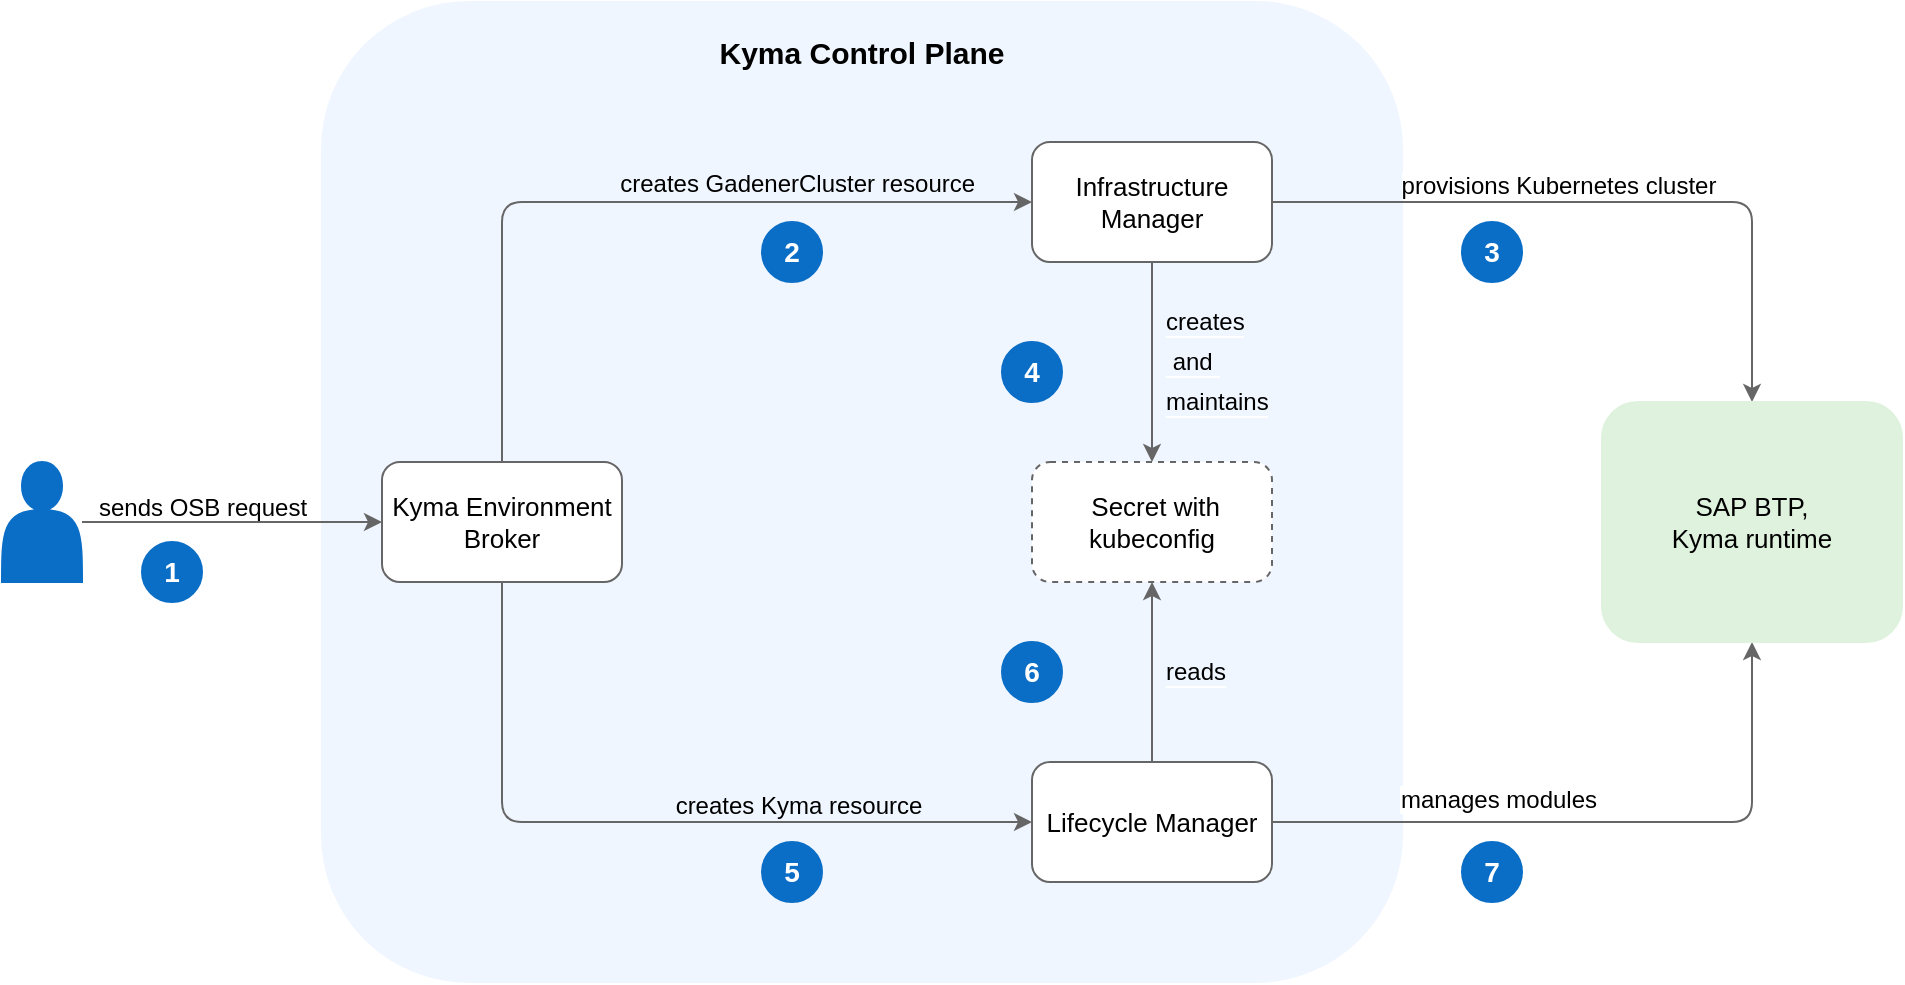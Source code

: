 <mxfile version="21.6.8" type="device">
  <diagram id="ZGsqVFqlMtBjAnkGU3Om" name="Page-1">
    <mxGraphModel dx="1890" dy="796" grid="1" gridSize="10" guides="1" tooltips="1" connect="1" arrows="1" fold="1" page="1" pageScale="1" pageWidth="827" pageHeight="1169" math="0" shadow="0">
      <root>
        <mxCell id="0" />
        <mxCell id="1" parent="0" />
        <mxCell id="S4Y8JMquZLXTr6qlEGW4-5" value="" style="rounded=1;whiteSpace=wrap;html=1;align=left;fillColor=#f0f6ff;strokeColor=#f0f6ff;verticalAlign=middle;labelPosition=right;verticalLabelPosition=middle;" parent="1" vertex="1">
          <mxGeometry x="20" y="60" width="540" height="490" as="geometry" />
        </mxCell>
        <mxCell id="S4Y8JMquZLXTr6qlEGW4-6" value="&lt;font style=&quot;font-size: 15px;&quot;&gt;&lt;b&gt;Kyma Control Plane&lt;/b&gt;&lt;/font&gt;" style="text;html=1;strokeColor=none;fillColor=none;align=center;verticalAlign=middle;whiteSpace=wrap;rounded=0;fontSize=19;labelPosition=center;verticalLabelPosition=middle;" parent="1" vertex="1">
          <mxGeometry x="200" y="70" width="180" height="30" as="geometry" />
        </mxCell>
        <mxCell id="-fF3yJ7clYEyhTMX5PpK-15" style="edgeStyle=orthogonalEdgeStyle;rounded=1;orthogonalLoop=1;jettySize=auto;html=1;entryX=0;entryY=0.5;entryDx=0;entryDy=0;strokeColor=#666666;" parent="1" source="-fF3yJ7clYEyhTMX5PpK-2" target="-fF3yJ7clYEyhTMX5PpK-4" edge="1">
          <mxGeometry relative="1" as="geometry">
            <Array as="points">
              <mxPoint x="110" y="160" />
            </Array>
          </mxGeometry>
        </mxCell>
        <mxCell id="-fF3yJ7clYEyhTMX5PpK-19" value="&lt;font style=&quot;font-size: 12px; background-color: rgb(240, 246, 255);&quot;&gt;creates GadenerCluster resource&amp;nbsp;&lt;/font&gt;" style="edgeLabel;html=1;align=center;verticalAlign=bottom;resizable=0;points=[];" parent="-fF3yJ7clYEyhTMX5PpK-15" vertex="1" connectable="0">
          <mxGeometry x="0.413" y="1" relative="1" as="geometry">
            <mxPoint as="offset" />
          </mxGeometry>
        </mxCell>
        <mxCell id="-fF3yJ7clYEyhTMX5PpK-17" style="edgeStyle=orthogonalEdgeStyle;rounded=1;orthogonalLoop=1;jettySize=auto;html=1;entryX=0;entryY=0.5;entryDx=0;entryDy=0;strokeColor=#666666;" parent="1" source="-fF3yJ7clYEyhTMX5PpK-2" target="-fF3yJ7clYEyhTMX5PpK-5" edge="1">
          <mxGeometry relative="1" as="geometry">
            <Array as="points">
              <mxPoint x="110" y="470" />
            </Array>
          </mxGeometry>
        </mxCell>
        <mxCell id="-fF3yJ7clYEyhTMX5PpK-23" value="&lt;font style=&quot;font-size: 12px; background-color: rgb(240, 246, 255);&quot;&gt;creates Kyma resource&lt;/font&gt;" style="edgeLabel;html=1;align=center;verticalAlign=bottom;resizable=0;points=[];" parent="-fF3yJ7clYEyhTMX5PpK-17" vertex="1" connectable="0">
          <mxGeometry x="0.392" relative="1" as="geometry">
            <mxPoint as="offset" />
          </mxGeometry>
        </mxCell>
        <mxCell id="-fF3yJ7clYEyhTMX5PpK-2" value="&lt;font style=&quot;font-size: 13px;&quot;&gt;Kyma Environment Broker&lt;/font&gt;" style="rounded=1;whiteSpace=wrap;html=1;strokeColor=#666666;" parent="1" vertex="1">
          <mxGeometry x="50" y="290" width="120" height="60" as="geometry" />
        </mxCell>
        <mxCell id="-fF3yJ7clYEyhTMX5PpK-25" style="edgeStyle=orthogonalEdgeStyle;rounded=1;orthogonalLoop=1;jettySize=auto;html=1;entryX=0.5;entryY=0;entryDx=0;entryDy=0;strokeColor=#666666;" parent="1" source="-fF3yJ7clYEyhTMX5PpK-4" target="-fF3yJ7clYEyhTMX5PpK-8" edge="1">
          <mxGeometry relative="1" as="geometry" />
        </mxCell>
        <mxCell id="-fF3yJ7clYEyhTMX5PpK-31" value="&lt;font style=&quot;font-size: 12px;&quot;&gt;provisions Kubernetes cluster&lt;/font&gt;" style="edgeLabel;html=1;align=center;verticalAlign=bottom;resizable=0;points=[];fontSize=12;" parent="-fF3yJ7clYEyhTMX5PpK-25" vertex="1" connectable="0">
          <mxGeometry x="-0.439" y="-1" relative="1" as="geometry">
            <mxPoint x="47" y="-1" as="offset" />
          </mxGeometry>
        </mxCell>
        <mxCell id="wdZQV3GHOSnMl5EQhxus-2" value="" style="edgeStyle=orthogonalEdgeStyle;rounded=1;orthogonalLoop=1;jettySize=auto;html=1;strokeColor=#666666;" parent="1" source="-fF3yJ7clYEyhTMX5PpK-4" target="wdZQV3GHOSnMl5EQhxus-1" edge="1">
          <mxGeometry relative="1" as="geometry" />
        </mxCell>
        <mxCell id="wdZQV3GHOSnMl5EQhxus-3" value="&lt;font style=&quot;font-size: 12px; background-color: rgb(240, 246, 255);&quot;&gt;&amp;nbsp;and&amp;nbsp;&lt;/font&gt;" style="edgeLabel;html=1;align=left;verticalAlign=middle;resizable=0;points=[];fontSize=12;labelPosition=right;verticalLabelPosition=middle;" parent="wdZQV3GHOSnMl5EQhxus-2" vertex="1" connectable="0">
          <mxGeometry x="-0.12" y="4" relative="1" as="geometry">
            <mxPoint x="1" y="6" as="offset" />
          </mxGeometry>
        </mxCell>
        <mxCell id="BS7GfnYDjtM-LsCtWvo2-1" value="&lt;font style=&quot;font-size: 12px; background-color: rgb(240, 246, 255);&quot;&gt;creates&lt;/font&gt;" style="edgeLabel;html=1;align=left;verticalAlign=middle;resizable=0;points=[];labelPosition=right;verticalLabelPosition=middle;" vertex="1" connectable="0" parent="wdZQV3GHOSnMl5EQhxus-2">
          <mxGeometry x="-0.18" y="1" relative="1" as="geometry">
            <mxPoint x="4" y="-11" as="offset" />
          </mxGeometry>
        </mxCell>
        <mxCell id="BS7GfnYDjtM-LsCtWvo2-2" value="&lt;font style=&quot;font-size: 12px; background-color: rgb(240, 246, 255);&quot;&gt;maintains&lt;/font&gt;" style="edgeLabel;html=1;align=left;verticalAlign=middle;resizable=0;points=[];labelPosition=right;verticalLabelPosition=middle;" vertex="1" connectable="0" parent="wdZQV3GHOSnMl5EQhxus-2">
          <mxGeometry x="0.3" relative="1" as="geometry">
            <mxPoint x="5" y="5" as="offset" />
          </mxGeometry>
        </mxCell>
        <mxCell id="-fF3yJ7clYEyhTMX5PpK-4" value="&lt;font style=&quot;font-size: 13px;&quot;&gt;Infrastructure Manager&lt;/font&gt;" style="rounded=1;whiteSpace=wrap;html=1;strokeColor=#666666;" parent="1" vertex="1">
          <mxGeometry x="375" y="130" width="120" height="60" as="geometry" />
        </mxCell>
        <mxCell id="-fF3yJ7clYEyhTMX5PpK-27" style="edgeStyle=orthogonalEdgeStyle;rounded=1;orthogonalLoop=1;jettySize=auto;html=1;entryX=0.5;entryY=1;entryDx=0;entryDy=0;strokeColor=#666666;" parent="1" source="-fF3yJ7clYEyhTMX5PpK-5" target="-fF3yJ7clYEyhTMX5PpK-8" edge="1">
          <mxGeometry relative="1" as="geometry" />
        </mxCell>
        <mxCell id="-fF3yJ7clYEyhTMX5PpK-33" value="&lt;font style=&quot;font-size: 12px;&quot;&gt;manages modules&lt;/font&gt;" style="edgeLabel;html=1;align=center;verticalAlign=bottom;resizable=0;points=[];fontSize=12;" parent="-fF3yJ7clYEyhTMX5PpK-27" vertex="1" connectable="0">
          <mxGeometry x="-0.445" y="3" relative="1" as="geometry">
            <mxPoint x="21" as="offset" />
          </mxGeometry>
        </mxCell>
        <mxCell id="wdZQV3GHOSnMl5EQhxus-5" value="" style="edgeStyle=orthogonalEdgeStyle;rounded=1;orthogonalLoop=1;jettySize=auto;html=1;strokeColor=#666666;" parent="1" source="-fF3yJ7clYEyhTMX5PpK-5" target="wdZQV3GHOSnMl5EQhxus-1" edge="1">
          <mxGeometry relative="1" as="geometry" />
        </mxCell>
        <mxCell id="wdZQV3GHOSnMl5EQhxus-6" value="&lt;font style=&quot;font-size: 12px; background-color: rgb(240, 246, 255);&quot;&gt;reads&lt;/font&gt;" style="edgeLabel;html=1;align=left;verticalAlign=middle;resizable=0;points=[];labelPosition=right;verticalLabelPosition=middle;" parent="wdZQV3GHOSnMl5EQhxus-5" vertex="1" connectable="0">
          <mxGeometry x="-0.311" y="2" relative="1" as="geometry">
            <mxPoint x="7" y="-14" as="offset" />
          </mxGeometry>
        </mxCell>
        <mxCell id="-fF3yJ7clYEyhTMX5PpK-5" value="&lt;font style=&quot;font-size: 13px;&quot;&gt;Lifecycle Manager&lt;/font&gt;" style="rounded=1;whiteSpace=wrap;html=1;strokeColor=#666666;" parent="1" vertex="1">
          <mxGeometry x="375" y="440" width="120" height="60" as="geometry" />
        </mxCell>
        <mxCell id="-fF3yJ7clYEyhTMX5PpK-10" value="" style="edgeStyle=orthogonalEdgeStyle;rounded=1;orthogonalLoop=1;jettySize=auto;html=1;strokeColor=#666666;" parent="1" source="-fF3yJ7clYEyhTMX5PpK-7" target="-fF3yJ7clYEyhTMX5PpK-2" edge="1">
          <mxGeometry relative="1" as="geometry" />
        </mxCell>
        <mxCell id="-fF3yJ7clYEyhTMX5PpK-7" value="" style="shape=actor;whiteSpace=wrap;html=1;fillColor=#0a6ec7;strokeColor=#0a6ec7;" parent="1" vertex="1">
          <mxGeometry x="-140" y="290" width="40" height="60" as="geometry" />
        </mxCell>
        <mxCell id="-fF3yJ7clYEyhTMX5PpK-8" value="SAP BTP, &lt;br&gt;Kyma runtime" style="rounded=1;whiteSpace=wrap;html=1;fontSize=13;fillColor=#def2dd;strokeColor=#def2dd;" parent="1" vertex="1">
          <mxGeometry x="660" y="260" width="150" height="120" as="geometry" />
        </mxCell>
        <mxCell id="-fF3yJ7clYEyhTMX5PpK-9" value="&lt;font color=&quot;#ffffff&quot; size=&quot;1&quot;&gt;&lt;b style=&quot;font-size: 14px;&quot;&gt;1&lt;/b&gt;&lt;/font&gt;" style="ellipse;whiteSpace=wrap;html=1;fontSize=12;fillColor=#0a6ec7;strokeColor=#0a6ec7;" parent="1" vertex="1">
          <mxGeometry x="-70" y="330" width="30" height="30" as="geometry" />
        </mxCell>
        <mxCell id="-fF3yJ7clYEyhTMX5PpK-18" value="sends OSB request" style="text;html=1;align=center;verticalAlign=middle;resizable=0;points=[];autosize=1;strokeColor=none;fillColor=none;" parent="1" vertex="1">
          <mxGeometry x="-105" y="298" width="130" height="30" as="geometry" />
        </mxCell>
        <mxCell id="-fF3yJ7clYEyhTMX5PpK-20" value="&lt;font color=&quot;#ffffff&quot; size=&quot;1&quot;&gt;&lt;b style=&quot;font-size: 14px;&quot;&gt;2&lt;/b&gt;&lt;/font&gt;" style="ellipse;whiteSpace=wrap;html=1;fontSize=12;fillColor=#0a6ec7;strokeColor=#0a6ec7;" parent="1" vertex="1">
          <mxGeometry x="240" y="170" width="30" height="30" as="geometry" />
        </mxCell>
        <mxCell id="-fF3yJ7clYEyhTMX5PpK-24" value="&lt;font color=&quot;#ffffff&quot; size=&quot;1&quot;&gt;&lt;b style=&quot;font-size: 14px;&quot;&gt;5&lt;/b&gt;&lt;/font&gt;" style="ellipse;whiteSpace=wrap;html=1;fontSize=12;fillColor=#0a6ec7;strokeColor=#0a6ec7;" parent="1" vertex="1">
          <mxGeometry x="240" y="480" width="30" height="30" as="geometry" />
        </mxCell>
        <mxCell id="-fF3yJ7clYEyhTMX5PpK-28" value="&lt;font color=&quot;#ffffff&quot; size=&quot;1&quot;&gt;&lt;b style=&quot;font-size: 14px;&quot;&gt;3&lt;/b&gt;&lt;/font&gt;" style="ellipse;whiteSpace=wrap;html=1;fontSize=12;fillColor=#0a6ec7;strokeColor=#0a6ec7;" parent="1" vertex="1">
          <mxGeometry x="590" y="170" width="30" height="30" as="geometry" />
        </mxCell>
        <mxCell id="-fF3yJ7clYEyhTMX5PpK-30" value="&lt;font color=&quot;#ffffff&quot; size=&quot;1&quot;&gt;&lt;b style=&quot;font-size: 14px;&quot;&gt;7&lt;/b&gt;&lt;/font&gt;" style="ellipse;whiteSpace=wrap;html=1;fontSize=12;fillColor=#0a6ec7;strokeColor=#0a6ec7;" parent="1" vertex="1">
          <mxGeometry x="590" y="480" width="30" height="30" as="geometry" />
        </mxCell>
        <mxCell id="wdZQV3GHOSnMl5EQhxus-1" value="&lt;span style=&quot;font-size: 13px;&quot;&gt;&amp;nbsp;Secret with kubeconfig&lt;/span&gt;" style="rounded=1;whiteSpace=wrap;html=1;strokeColor=#666666;dashed=1;" parent="1" vertex="1">
          <mxGeometry x="375" y="290" width="120" height="60" as="geometry" />
        </mxCell>
        <mxCell id="wdZQV3GHOSnMl5EQhxus-4" value="&lt;font color=&quot;#ffffff&quot; size=&quot;1&quot;&gt;&lt;b style=&quot;font-size: 14px;&quot;&gt;4&lt;/b&gt;&lt;/font&gt;" style="ellipse;whiteSpace=wrap;html=1;fontSize=12;fillColor=#0a6ec7;strokeColor=#0a6ec7;" parent="1" vertex="1">
          <mxGeometry x="360" y="230" width="30" height="30" as="geometry" />
        </mxCell>
        <mxCell id="wdZQV3GHOSnMl5EQhxus-7" value="&lt;font color=&quot;#ffffff&quot; size=&quot;1&quot;&gt;&lt;b style=&quot;font-size: 14px;&quot;&gt;6&lt;/b&gt;&lt;/font&gt;" style="ellipse;whiteSpace=wrap;html=1;fontSize=12;fillColor=#0a6ec7;strokeColor=#0a6ec7;" parent="1" vertex="1">
          <mxGeometry x="360" y="380" width="30" height="30" as="geometry" />
        </mxCell>
      </root>
    </mxGraphModel>
  </diagram>
</mxfile>
